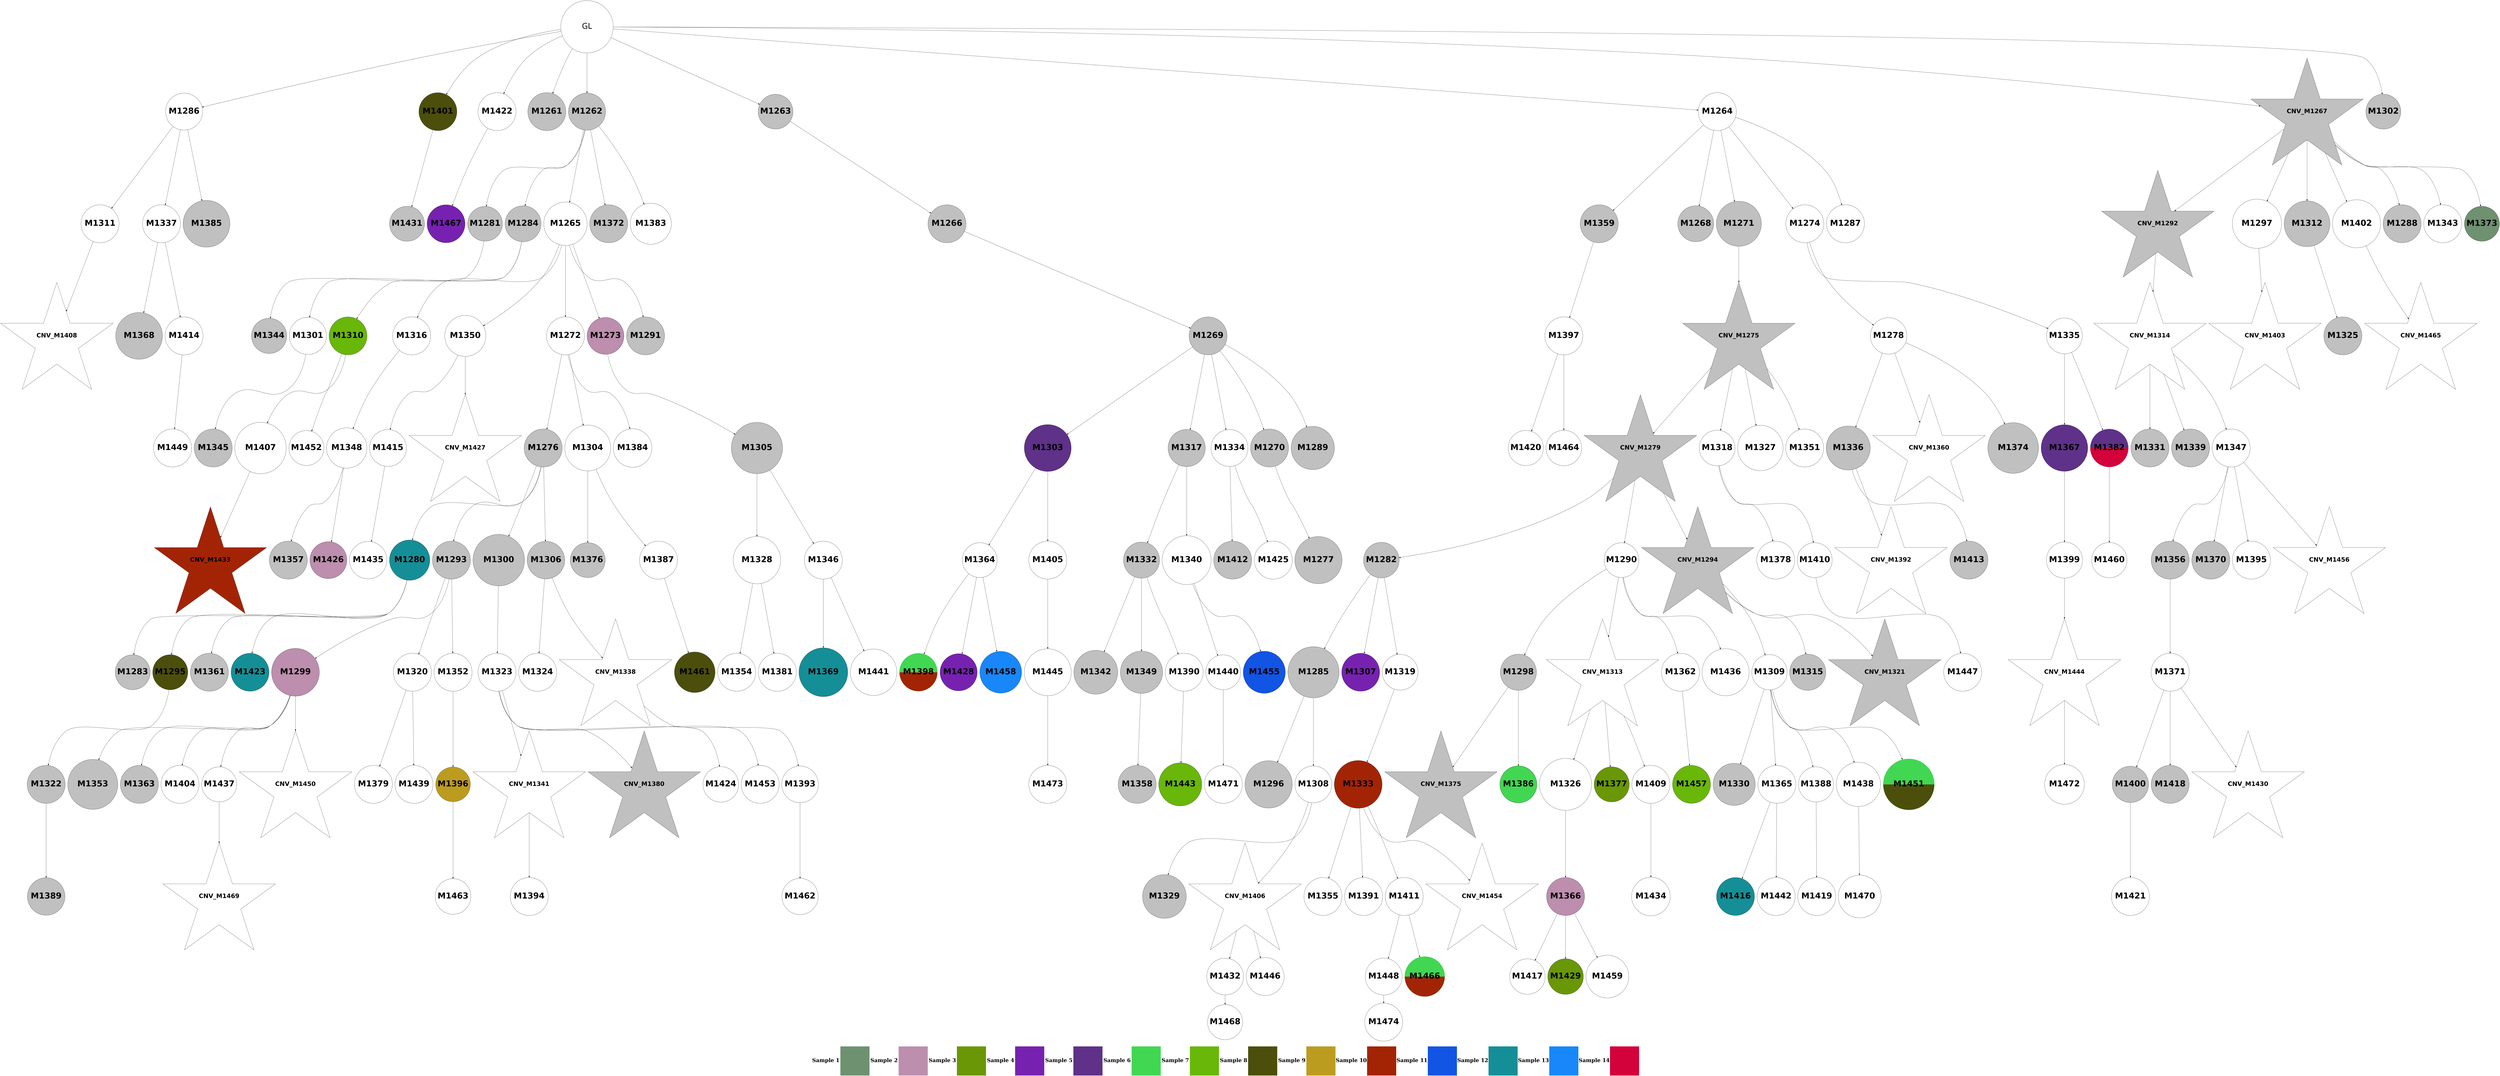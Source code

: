 digraph G { 
rankdir=TB;
1280 -> 1284;
1280 -> 1323;
1280 -> 1332;
1280 -> 1356;
1281 -> 1285;
1281 -> 1298;
1281 -> 1305;
1281 -> 1311;
1283 -> 1341;
1283 -> 1365;
1283 -> 1379;
1284 -> 1287;
1284 -> 1295;
1284 -> 1299;
1285 -> 1288;
1285 -> 1300;
1285 -> 1366;
1285 -> 1428;
1286 -> 1349;
1287 -> 1290;
1287 -> 1312;
1287 -> 1324;
1289 -> 1306;
1289 -> 1315;
1290 -> 1301;
1290 -> 1313;
1291 -> 1316;
1291 -> 1342;
1291 -> 1390;
1295 -> 1303;
1295 -> 1318;
1295 -> 1367;
1295 -> 1441;
1297 -> 1319;
1298 -> 1304;
1298 -> 1325;
1298 -> 1357;
1299 -> 1314;
1299 -> 1320;
1299 -> 1326;
1300 -> 1327;
1302 -> 1408;
1303 -> 1380;
1303 -> 1391;
1304 -> 1358;
1304 -> 1368;
1304 -> 1409;
1304 -> 1442;
1304 -> 1455;
1305 -> 1328;
1306 -> 1350;
1308 -> 1369;
1308 -> 1410;
1309 -> 1381;
1309 -> 1392;
1310 -> 1333;
1310 -> 1351;
1311 -> 1329;
1311 -> 1343;
1313 -> 1334;
1313 -> 1411;
1314 -> 1335;
1314 -> 1370;
1314 -> 1393;
1314 -> 1443;
1314 -> 1456;
1315 -> 1412;
1315 -> 1457;
1316 -> 1413;
1317 -> 1330;
1318 -> 1331;
1318 -> 1382;
1318 -> 1414;
1319 -> 1336;
1319 -> 1344;
1319 -> 1352;
1321 -> 1353;
1322 -> 1337;
1322 -> 1345;
1323 -> 1383;
1323 -> 1415;
1324 -> 1338;
1325 -> 1384;
1325 -> 1444;
1327 -> 1394;
1328 -> 1346;
1328 -> 1385;
1328 -> 1429;
1328 -> 1458;
1331 -> 1371;
1333 -> 1359;
1333 -> 1386;
1337 -> 1347;
1337 -> 1354;
1337 -> 1395;
1338 -> 1360;
1338 -> 1396;
1338 -> 1416;
1338 -> 1459;
1339 -> 1417;
1339 -> 1430;
1340 -> 1372;
1340 -> 1387;
1341 -> 1397;
1341 -> 1418;
1342 -> 1373;
1342 -> 1419;
1343 -> 1398;
1345 -> 1445;
1345 -> 1460;
1346 -> 1399;
1351 -> 1374;
1351 -> 1446;
1352 -> 1361;
1352 -> 1375;
1352 -> 1400;
1352 -> 1461;
1353 -> 1362;
1353 -> 1431;
1354 -> 1363;
1355 -> 1420;
1355 -> 1432;
1357 -> 1401;
1361 -> 1376;
1364 -> 1402;
1367 -> 1462;
1369 -> 1403;
1369 -> 1433;
1369 -> 1463;
1370 -> 1421;
1370 -> 1447;
1371 -> 1422;
1371 -> 1434;
1371 -> 1464;
1372 -> 1404;
1376 -> 1405;
1376 -> 1423;
1376 -> 1435;
1387 -> 1465;
1392 -> 1466;
1393 -> 1424;
1395 -> 1448;
1398 -> 1467;
1401 -> 1468;
1402 -> 1425;
1402 -> 1469;
1404 -> 1449;
1405 -> 1426;
1406 -> 1436;
1407 -> 1470;
1410 -> 1450;
1411 -> 1437;
1411 -> 1451;
1412 -> 1438;
1414 -> 1439;
1415 -> 1452;
1416 -> 1453;
1416 -> 1471;
1419 -> 1454;
1420 -> 1440;
1427 -> 1472;
1437 -> 1473;
1442 -> 1474;
1443 -> 1475;
1445 -> 1476;
1449 -> 1477;
1450 -> 1478;
1453 -> 1479;
1265 -> 1266;
1265 -> 1267;
1265 -> 1268;
1265 -> 1269;
1265 -> 1272;
1265 -> 1291;
1265 -> 1307;
1265 -> 1406;
1265 -> 1427;
1267 -> 1270;
1267 -> 1286;
1267 -> 1289;
1267 -> 1377;
1267 -> 1388;
1268 -> 1271;
1269 -> 1273;
1269 -> 1276;
1269 -> 1279;
1269 -> 1292;
1269 -> 1364;
1270 -> 1277;
1270 -> 1278;
1270 -> 1296;
1270 -> 1321;
1270 -> 1355;
1271 -> 1274;
1272 -> 1293;
1272 -> 1297;
1272 -> 1302;
1272 -> 1317;
1272 -> 1348;
1272 -> 1378;
1272 -> 1407;
1274 -> 1275;
1274 -> 1294;
1274 -> 1308;
1274 -> 1322;
1274 -> 1339;
1275 -> 1282;
1276 -> 1280;
1277 -> 1281;
1277 -> 1309;
1277 -> 1389;
1278 -> 1310;
1279 -> 1283;
1279 -> 1340;
1354 [shape=circle style=filled fillcolor=grey fontname="helvetica-bold" fontsize=56 label="M1349" width=4.03 height=2 ];
1387 [shape=circle style=wedged color="#5f3189:#d3023a" fontname="helvetica-bold" fontsize=56 label="M1382" width=1.4 height=2 ];
1395 [shape=circle style=filled fillcolor=white fontname="helvetica-bold" fontsize=56 label="M1390" width=0.53 height=2 ];
1448 [shape=circle style=filled fillcolor="#69b709" fontname="helvetica-bold" fontsize=56 label="M1443" width=4.11 height=2 ];
1282 [shape=circle style=filled fillcolor=grey fontname="helvetica-bold" fontsize=56 label="M1277" width=4.5 height=2 ];
1457 [shape=circle style=filled fillcolor=white fontname="helvetica-bold" fontsize=56 label="M1452" width=3.33 height=2 ];
1286 [shape=circle style=filled fillcolor=grey fontname="helvetica-bold" fontsize=56 label="M1281" width=3.26 height=2 ];
1454 [shape=circle style=filled fillcolor=white fontname="helvetica-bold" fontsize=56 label="M1449" width=1.01 height=2 ];
1321 [shape=circle style=filled fillcolor=white fontname="helvetica-bold" fontsize=56 label="M1316" width=0.36 height=2 ];
1301 [shape=circle style=filled fillcolor=grey fontname="helvetica-bold" fontsize=56 label="M1296" width=4.51 height=2 ];
1279 [shape=circle style=filled fillcolor=white fontname="helvetica-bold" fontsize=56 label="M1274" width=0.67 height=2 ];
1366 [shape=circle style=filled fillcolor=grey fontname="helvetica-bold" fontsize=56 label="M1361" width=1.77 height=2 ];
1362 [shape=circle style=filled fillcolor=grey fontname="helvetica-bold" fontsize=56 label="M1357" width=1.1 height=2 ];
1475 [shape=circle style=filled fillcolor=white fontname="helvetica-bold" fontsize=56 label="M1470" width=4.08 height=2 ];
1307 [shape=circle style=filled fillcolor=grey fontname="helvetica-bold" fontsize=56 label="M1302" width=3.21 height=2 ];
1374 [shape=circle style=filled fillcolor="#148f97" fontname="helvetica-bold" fontsize=56 label="M1369" width=4.65 height=2 ];
1389 [shape=circle style=filled fillcolor=white fontname="helvetica-bold" fontsize=56 label="M1384" width=3.68 height=2 ];
1305 [shape=circle style=filled fillcolor=grey fontname="helvetica-bold" fontsize=56 label="M1300" width=4.91 height=2 ];
1309 [shape=circle style=filled fillcolor=white fontname="helvetica-bold" fontsize=56 label="M1304" width=4.37 height=2 ];
1392 [shape=circle style=filled fillcolor=white fontname="helvetica-bold" fontsize=56 label="M1387" width=0.59 height=2 ];
1359 [shape=circle style=filled fillcolor=white fontname="helvetica-bold" fontsize=56 label="M1354" width=1.23 height=2 ];
1378 [shape=circle style=filled fillcolor="#6e9170" fontname="helvetica-bold" fontsize=56 label="M1373" width=3.1 height=2 ];
1290 [shape=circle style=filled fillcolor=grey fontname="helvetica-bold" fontsize=56 label="M1285" width=4.87 height=2 ];
1275 [shape=circle style=filled fillcolor=grey fontname="helvetica-bold" fontsize=56 label="M1270" width=0.87 height=2 ];
1325 [shape=circle style=filled fillcolor=white fontname="helvetica-bold" fontsize=56 label="M1320" width=1.19 height=2 ];
1386 [shape=circle style=filled fillcolor=white fontname="helvetica-bold" fontsize=56 label="M1381" width=0.87 height=2 ];
1447 [shape=circle style=filled fillcolor=white fontname="helvetica-bold" fontsize=56 label="M1442" width=1.31 height=2 ];
1328 [shape=circle style=filled fillcolor=white fontname="helvetica-bold" fontsize=56 label="M1323" width=0.4 height=2 ];
1341 [shape=circle style=filled fillcolor=grey fontname="helvetica-bold" fontsize=56 label="M1336" width=4.2 height=2 ];
1406 [shape=circle style=filled fillcolor="#4c4f0b" fontname="helvetica-bold" fontsize=56 label="M1401" width=0.08 height=2 ];
1302 [shape=circle style=filled fillcolor=white fontname="helvetica-bold" fontsize=56 label="M1297" width=4.7 height=2 ];
1474 [shape=star style=filled fillcolor=white fontname="helvetica-bold" fontsize=42 label="CNV_M1469"];
1471 [shape=circle style=wedged color="#41d752:#a32404" fontname="helvetica-bold" fontsize=56 label="M1466" width=3.82 height=2 ];
1459 [shape=star style=filled fillcolor=white fontname="helvetica-bold" fontsize=42 label="CNV_M1454"];
1428 [shape=circle style=filled fillcolor="#148f97" fontname="helvetica-bold" fontsize=56 label="M1423" width=0.93 height=2 ];
1422 [shape=circle style=filled fillcolor=white fontname="helvetica-bold" fontsize=56 label="M1417" width=2.78 height=2 ];
1329 [shape=circle style=filled fillcolor=white fontname="helvetica-bold" fontsize=56 label="M1324" width=0.21 height=2 ];
1394 [shape=circle style=filled fillcolor=grey fontname="helvetica-bold" fontsize=56 label="M1389" width=2.08 height=2 ];
1437 [shape=circle style=filled fillcolor=white fontname="helvetica-bold" fontsize=56 label="M1432" width=2.28 height=2 ];
1450 [shape=circle style=filled fillcolor=white fontname="helvetica-bold" fontsize=56 label="M1445" width=4.47 height=2 ];
1478 [shape=circle style=filled fillcolor=white fontname="helvetica-bold" fontsize=56 label="M1473" width=0.85 height=2 ];
1403 [shape=circle style=wedged color="#41d752:#a32404" fontname="helvetica-bold" fontsize=56 label="M1398" width=0.71 height=2 ];
1291 [shape=circle style=filled fillcolor=white fontname="helvetica-bold" fontsize=56 label="M1286" width=3.53 height=2 ];
1373 [shape=circle style=filled fillcolor=grey fontname="helvetica-bold" fontsize=56 label="M1368" width=4.46 height=2 ];
1331 [shape=circle style=filled fillcolor=white fontname="helvetica-bold" fontsize=56 label="M1326" width=4.96 height=2 ];
1311 [shape=circle style=filled fillcolor=grey fontname="helvetica-bold" fontsize=56 label="M1306" width=3.59 height=2 ];
1303 [shape=circle style=filled fillcolor=grey fontname="helvetica-bold" fontsize=56 label="M1298" width=2.44 height=2 ];
1265 [label="GL" fontname="arial-bold" fontsize=56 width=5 height=5];
1287 [shape=circle style=filled fillcolor=grey fontname="helvetica-bold" fontsize=56 label="M1282" width=2.71 height=2 ];
1466 [shape=circle style=filled fillcolor="#4c4f0b" fontname="helvetica-bold" fontsize=56 label="M1461" width=3.87 height=2 ];
1435 [shape=star style=filled fillcolor=white fontname="helvetica-bold" fontsize=42 label="CNV_M1430"];
1456 [shape=circle style=wedged color="#41d752:#4c4f0b" fontname="helvetica-bold" fontsize=56 label="M1451" width=4.87 height=2 ];
1380 [shape=star style=filled fillcolor=grey fontname="helvetica-bold" fontsize=42 label="CNV_M1375"];
1310 [shape=circle style=filled fillcolor=grey fontname="helvetica-bold" fontsize=56 label="M1305" width=4.89 height=2 ];
1324 [shape=circle style=filled fillcolor=white fontname="helvetica-bold" fontsize=56 label="M1319" width=3.41 height=2 ];
1463 [shape=circle style=filled fillcolor="#1887fa" fontname="helvetica-bold" fontsize=56 label="M1458" width=3.99 height=2 ];
1370 [shape=circle style=filled fillcolor=white fontname="helvetica-bold" fontsize=56 label="M1365" width=3.61 height=2 ];
1336 [shape=circle style=filled fillcolor=grey fontname="helvetica-bold" fontsize=56 label="M1331" width=0.06 height=2 ];
1426 [shape=circle style=filled fillcolor=white fontname="helvetica-bold" fontsize=56 label="M1421" width=1.5 height=2 ];
1314 [shape=circle style=filled fillcolor=white fontname="helvetica-bold" fontsize=56 label="M1309" width=2.89 height=2 ];
1390 [shape=circle style=filled fillcolor=grey fontname="helvetica-bold" fontsize=56 label="M1385" width=4.46 height=2 ];
1339 [shape=circle style=filled fillcolor=white fontname="helvetica-bold" fontsize=56 label="M1334" width=2.24 height=2 ];
1320 [shape=circle style=filled fillcolor=grey fontname="helvetica-bold" fontsize=56 label="M1315" width=2.43 height=2 ];
1350 [shape=circle style=filled fillcolor=grey fontname="helvetica-bold" fontsize=56 label="M1345" width=1.65 height=2 ];
1348 [shape=circle style=filled fillcolor=white fontname="helvetica-bold" fontsize=56 label="M1343" width=1.94 height=2 ];
1409 [shape=circle style=filled fillcolor=white fontname="helvetica-bold" fontsize=56 label="M1404" width=1.74 height=2 ];
1347 [shape=circle style=filled fillcolor=grey fontname="helvetica-bold" fontsize=56 label="M1342" width=4.18 height=2 ];
1400 [shape=circle style=filled fillcolor=white fontname="helvetica-bold" fontsize=56 label="M1395" width=0.1 height=2 ];
1300 [shape=circle style=filled fillcolor="#4c4f0b" fontname="helvetica-bold" fontsize=56 label="M1295" width=2.99 height=2 ];
1363 [shape=circle style=filled fillcolor=grey fontname="helvetica-bold" fontsize=56 label="M1358" width=1.35 height=2 ];
1346 [shape=star style=filled fillcolor=white fontname="helvetica-bold" fontsize=42 label="CNV_M1341"];
1369 [shape=circle style=filled fillcolor=white fontname="helvetica-bold" fontsize=56 label="M1364" width=3.14 height=2 ];
1417 [shape=circle style=filled fillcolor=grey fontname="helvetica-bold" fontsize=56 label="M1412" width=1.08 height=2 ];
1407 [shape=circle style=filled fillcolor=white fontname="helvetica-bold" fontsize=56 label="M1402" width=4.59 height=2 ];
1396 [shape=circle style=filled fillcolor=white fontname="helvetica-bold" fontsize=56 label="M1391" width=0.59 height=2 ];
1293 [shape=circle style=filled fillcolor=grey fontname="helvetica-bold" fontsize=56 label="M1288" width=0.19 height=2 ];
1323 [shape=circle style=filled fillcolor=white fontname="helvetica-bold" fontsize=56 label="M1318" width=3.4 height=2 ];
1443 [shape=circle style=filled fillcolor=white fontname="helvetica-bold" fontsize=56 label="M1438" width=4.22 height=2 ];
1416 [shape=circle style=filled fillcolor=white fontname="helvetica-bold" fontsize=56 label="M1411" width=1.28 height=2 ];
1423 [shape=circle style=filled fillcolor=grey fontname="helvetica-bold" fontsize=56 label="M1418" width=0.29 height=2 ];
1355 [shape=circle style=filled fillcolor=white fontname="helvetica-bold" fontsize=56 label="M1350" width=3.91 height=2 ];
1465 [shape=circle style=filled fillcolor=white fontname="helvetica-bold" fontsize=56 label="M1460" width=2.83 height=2 ];
1433 [shape=circle style=filled fillcolor="#7721b1" fontname="helvetica-bold" fontsize=56 label="M1428" width=2.17 height=2 ];
1288 [shape=circle style=filled fillcolor=grey fontname="helvetica-bold" fontsize=56 label="M1283" width=3.19 height=2 ];
1469 [shape=circle style=filled fillcolor=white fontname="helvetica-bold" fontsize=56 label="M1464" width=2.68 height=2 ];
1379 [shape=circle style=filled fillcolor=grey fontname="helvetica-bold" fontsize=56 label="M1374" width=4.83 height=2 ];
1316 [shape=circle style=filled fillcolor=white fontname="helvetica-bold" fontsize=56 label="M1311" width=1.89 height=2 ];
1477 [shape=circle style=filled fillcolor=white fontname="helvetica-bold" fontsize=56 label="M1472" width=3.79 height=2 ];
1462 [shape=circle style=filled fillcolor="#69b709" fontname="helvetica-bold" fontsize=56 label="M1457" width=0.1 height=2 ];
1427 [shape=circle style=filled fillcolor=white fontname="helvetica-bold" fontsize=56 label="M1422" width=0.53 height=2 ];
1476 [shape=circle style=filled fillcolor=white fontname="helvetica-bold" fontsize=56 label="M1471" width=1.3 height=2 ];
1315 [shape=circle style=filled fillcolor="#69b709" fontname="helvetica-bold" fontsize=56 label="M1310" width=0.24 height=2 ];
1278 [shape=circle style=filled fillcolor="#bd8eae" fontname="helvetica-bold" fontsize=56 label="M1273" width=3.51 height=2 ];
1398 [shape=circle style=filled fillcolor=white fontname="helvetica-bold" fontsize=56 label="M1393" width=3.5 height=2 ];
1388 [shape=circle style=filled fillcolor=white fontname="helvetica-bold" fontsize=56 label="M1383" width=3.92 height=2 ];
1411 [shape=star style=filled fillcolor=white fontname="helvetica-bold" fontsize=42 label="CNV_M1406"];
1410 [shape=circle style=filled fillcolor=white fontname="helvetica-bold" fontsize=56 label="M1405" width=1.49 height=2 ];
1322 [shape=circle style=filled fillcolor=grey fontname="helvetica-bold" fontsize=56 label="M1317" width=2.17 height=2 ];
1353 [shape=circle style=filled fillcolor=white fontname="helvetica-bold" fontsize=56 label="M1348" width=3.85 height=2 ];
1289 [shape=circle style=filled fillcolor=grey fontname="helvetica-bold" fontsize=56 label="M1284" width=3.43 height=2 ];
1344 [shape=circle style=filled fillcolor=grey fontname="helvetica-bold" fontsize=56 label="M1339" width=0.79 height=2 ];
1381 [shape=circle style=filled fillcolor=grey fontname="helvetica-bold" fontsize=56 label="M1376" width=3.2 height=2 ];
1304 [shape=circle style=filled fillcolor="#bd8eae" fontname="helvetica-bold" fontsize=56 label="M1299" width=4.56 height=2 ];
1349 [shape=circle style=filled fillcolor=grey fontname="helvetica-bold" fontsize=56 label="M1344" width=2.96 height=2 ];
1267 [shape=circle style=filled fillcolor=grey fontname="helvetica-bold" fontsize=56 label="M1262" width=2.2 height=2 ];
1296 [shape=circle style=filled fillcolor=grey fontname="helvetica-bold" fontsize=56 label="M1291" width=1.07 height=2 ];
1272 [shape=star style=filled fillcolor=grey fontname="helvetica-bold" fontsize=42 label="CNV_M1267"];
1281 [shape=circle style=filled fillcolor=grey fontname="helvetica-bold" fontsize=56 label="M1276" width=1.34 height=2 ];
1285 [shape=circle style=filled fillcolor="#148f97" fontname="helvetica-bold" fontsize=56 label="M1280" width=3.85 height=2 ];
1294 [shape=circle style=filled fillcolor=grey fontname="helvetica-bold" fontsize=56 label="M1289" width=4.12 height=2 ];
1356 [shape=circle style=filled fillcolor=white fontname="helvetica-bold" fontsize=56 label="M1351" width=1.83 height=2 ];
1460 [shape=circle style=filled fillcolor="#1254e4" fontname="helvetica-bold" fontsize=56 label="M1455" width=4.02 height=2 ];
1326 [shape=star style=filled fillcolor=grey fontname="helvetica-bold" fontsize=42 label="CNV_M1321"];
1351 [shape=circle style=filled fillcolor=white fontname="helvetica-bold" fontsize=56 label="M1346" width=0.85 height=2 ];
1385 [shape=star style=filled fillcolor=grey fontname="helvetica-bold" fontsize=42 label="CNV_M1380"];
1317 [shape=circle style=filled fillcolor=grey fontname="helvetica-bold" fontsize=56 label="M1312" width=4.36 height=2 ];
1440 [shape=circle style=filled fillcolor=white fontname="helvetica-bold" fontsize=56 label="M1435" width=3.57 height=2 ];
1399 [shape=circle style=filled fillcolor=white fontname="helvetica-bold" fontsize=56 label="M1394" width=0.98 height=2 ];
1412 [shape=circle style=filled fillcolor=white fontname="helvetica-bold" fontsize=56 label="M1407" width=4.9 height=2 ];
1414 [shape=circle style=filled fillcolor=white fontname="helvetica-bold" fontsize=56 label="M1409" width=0.56 height=2 ];
1439 [shape=circle style=filled fillcolor=white fontname="helvetica-bold" fontsize=56 label="M1434" width=3.68 height=2 ];
1371 [shape=circle style=filled fillcolor="#bd8eae" fontname="helvetica-bold" fontsize=56 label="M1366" width=1.7 height=2 ];
1446 [shape=circle style=filled fillcolor=white fontname="helvetica-bold" fontsize=56 label="M1441" width=4.43 height=2 ];
1418 [shape=circle style=filled fillcolor=grey fontname="helvetica-bold" fontsize=56 label="M1413" width=1.38 height=2 ];
1420 [shape=circle style=filled fillcolor=white fontname="helvetica-bold" fontsize=56 label="M1415" width=3.52 height=2 ];
1335 [shape=circle style=filled fillcolor=grey fontname="helvetica-bold" fontsize=56 label="M1330" width=4.01 height=2 ];
1295 [shape=circle style=filled fillcolor=white fontname="helvetica-bold" fontsize=56 label="M1290" width=3.28 height=2 ];
1269 [shape=circle style=filled fillcolor=white fontname="helvetica-bold" fontsize=56 label="M1264" width=1.88 height=2 ];
1391 [shape=circle style=filled fillcolor="#41d752" fontname="helvetica-bold" fontsize=56 label="M1386" width=2.18 height=2 ];
1436 [shape=circle style=filled fillcolor=grey fontname="helvetica-bold" fontsize=56 label="M1431" width=3.34 height=2 ];
1372 [shape=circle style=filled fillcolor="#5f3189" fontname="helvetica-bold" fontsize=56 label="M1367" width=4.45 height=2 ];
1343 [shape=star style=filled fillcolor=white fontname="helvetica-bold" fontsize=42 label="CNV_M1338"];
1342 [shape=circle style=filled fillcolor=white fontname="helvetica-bold" fontsize=56 label="M1337" width=1.5 height=2 ];
1479 [shape=circle style=filled fillcolor=white fontname="helvetica-bold" fontsize=56 label="M1474" width=1.76 height=2 ];
1419 [shape=circle style=filled fillcolor=white fontname="helvetica-bold" fontsize=56 label="M1414" width=0.38 height=2 ];
1280 [shape=star style=filled fillcolor=grey fontname="helvetica-bold" fontsize=42 label="CNV_M1275"];
1441 [shape=circle style=filled fillcolor=white fontname="helvetica-bold" fontsize=56 label="M1436" width=4.49 height=2 ];
1292 [shape=circle style=filled fillcolor=white fontname="helvetica-bold" fontsize=56 label="M1287" width=1.01 height=2 ];
1357 [shape=circle style=filled fillcolor=white fontname="helvetica-bold" fontsize=56 label="M1352" width=1.22 height=2 ];
1283 [shape=circle style=filled fillcolor=white fontname="helvetica-bold" fontsize=56 label="M1278" width=2.33 height=2 ];
1405 [shape=circle style=filled fillcolor=grey fontname="helvetica-bold" fontsize=56 label="M1400" width=2.39 height=2 ];
1376 [shape=circle style=filled fillcolor=white fontname="helvetica-bold" fontsize=56 label="M1371" width=0.5 height=2 ];
1297 [shape=star style=filled fillcolor=grey fontname="helvetica-bold" fontsize=42 label="CNV_M1292"];
1473 [shape=circle style=filled fillcolor=white fontname="helvetica-bold" fontsize=56 label="M1468" width=2.94 height=2 ];
1404 [shape=circle style=filled fillcolor=white fontname="helvetica-bold" fontsize=56 label="M1399" width=3.45 height=2 ];
1451 [shape=circle style=filled fillcolor=white fontname="helvetica-bold" fontsize=56 label="M1446" width=1.02 height=2 ];
1453 [shape=circle style=filled fillcolor=white fontname="helvetica-bold" fontsize=56 label="M1448" width=2.22 height=2 ];
1377 [shape=circle style=filled fillcolor=grey fontname="helvetica-bold" fontsize=56 label="M1372" width=0.76 height=2 ];
1358 [shape=circle style=filled fillcolor=grey fontname="helvetica-bold" fontsize=56 label="M1353" width=4.77 height=2 ];
1429 [shape=circle style=filled fillcolor=white fontname="helvetica-bold" fontsize=56 label="M1424" width=2.72 height=2 ];
1393 [shape=circle style=filled fillcolor=white fontname="helvetica-bold" fontsize=56 label="M1388" width=2.97 height=2 ];
1284 [shape=star style=filled fillcolor=grey fontname="helvetica-bold" fontsize=42 label="CNV_M1279"];
1277 [shape=circle style=filled fillcolor=white fontname="helvetica-bold" fontsize=56 label="M1272" width=0.76 height=2 ];
1408 [shape=star style=filled fillcolor=white fontname="helvetica-bold" fontsize=42 label="CNV_M1403"];
1276 [shape=circle style=filled fillcolor=grey fontname="helvetica-bold" fontsize=56 label="M1271" width=4.29 height=2 ];
1467 [shape=circle style=filled fillcolor=white fontname="helvetica-bold" fontsize=56 label="M1462" width=2.41 height=2 ];
1432 [shape=star style=filled fillcolor=white fontname="helvetica-bold" fontsize=42 label="CNV_M1427"];
1298 [shape=circle style=filled fillcolor=grey fontname="helvetica-bold" fontsize=56 label="M1293" width=1.12 height=2 ];
1455 [shape=star style=filled fillcolor=white fontname="helvetica-bold" fontsize=42 label="CNV_M1450"];
1397 [shape=star style=filled fillcolor=white fontname="helvetica-bold" fontsize=42 label="CNV_M1392"];
1425 [shape=circle style=filled fillcolor=white fontname="helvetica-bold" fontsize=56 label="M1420" width=2.96 height=2 ];
1274 [shape=circle style=filled fillcolor=grey fontname="helvetica-bold" fontsize=56 label="M1269" width=0.56 height=2 ];
1332 [shape=circle style=filled fillcolor=white fontname="helvetica-bold" fontsize=56 label="M1327" width=4.33 height=2 ];
1449 [shape=star style=filled fillcolor=white fontname="helvetica-bold" fontsize=42 label="CNV_M1444"];
1421 [shape=circle style=filled fillcolor="#148f97" fontname="helvetica-bold" fontsize=56 label="M1416" width=1.1 height=2 ];
1364 [shape=circle style=filled fillcolor=grey fontname="helvetica-bold" fontsize=56 label="M1359" width=0.89 height=2 ];
1268 [shape=circle style=filled fillcolor=grey fontname="helvetica-bold" fontsize=56 label="M1263" width=3.28 height=2 ];
1415 [shape=circle style=filled fillcolor=white fontname="helvetica-bold" fontsize=56 label="M1410" width=3.12 height=2 ];
1361 [shape=circle style=filled fillcolor=grey fontname="helvetica-bold" fontsize=56 label="M1356" width=0.45 height=2 ];
1401 [shape=circle style=filled fillcolor="#bc9c1f" fontname="helvetica-bold" fontsize=56 label="M1396" width=3.31 height=2 ];
1472 [shape=circle style=filled fillcolor="#7721b1" fontname="helvetica-bold" fontsize=56 label="M1467" width=0.99 height=2 ];
1270 [shape=circle style=filled fillcolor=white fontname="helvetica-bold" fontsize=56 label="M1265" width=4.14 height=2 ];
1468 [shape=circle style=filled fillcolor=white fontname="helvetica-bold" fontsize=56 label="M1463" width=2.69 height=2 ];
1312 [shape=circle style=filled fillcolor="#7721b1" fontname="helvetica-bold" fontsize=56 label="M1307" width=1.31 height=2 ];
1319 [shape=star style=filled fillcolor=white fontname="helvetica-bold" fontsize=42 label="CNV_M1314"];
1452 [shape=circle style=filled fillcolor=white fontname="helvetica-bold" fontsize=56 label="M1447" width=1.36 height=2 ];
1368 [shape=circle style=filled fillcolor=grey fontname="helvetica-bold" fontsize=56 label="M1363" width=0.78 height=2 ];
1337 [shape=circle style=filled fillcolor=grey fontname="helvetica-bold" fontsize=56 label="M1332" width=2.48 height=2 ];
1470 [shape=star style=filled fillcolor=white fontname="helvetica-bold" fontsize=42 label="CNV_M1465"];
1365 [shape=star style=filled fillcolor=white fontname="helvetica-bold" fontsize=42 label="CNV_M1360"];
1367 [shape=circle style=filled fillcolor=white fontname="helvetica-bold" fontsize=56 label="M1362" width=1.4 height=2 ];
1273 [shape=circle style=filled fillcolor=grey fontname="helvetica-bold" fontsize=56 label="M1268" width=2.57 height=2 ];
1340 [shape=circle style=filled fillcolor=white fontname="helvetica-bold" fontsize=56 label="M1335" width=2.63 height=2 ];
1306 [shape=circle style=filled fillcolor=white fontname="helvetica-bold" fontsize=56 label="M1301" width=2.17 height=2 ];
1375 [shape=circle style=filled fillcolor=grey fontname="helvetica-bold" fontsize=56 label="M1370" width=0.84 height=2 ];
1352 [shape=circle style=filled fillcolor=white fontname="helvetica-bold" fontsize=56 label="M1347" width=0.38 height=2 ];
1402 [shape=circle style=filled fillcolor=white fontname="helvetica-bold" fontsize=56 label="M1397" width=1.41 height=2 ];
1338 [shape=circle style=filled fillcolor="#a32404" fontname="helvetica-bold" fontsize=56 label="M1333" width=4.56 height=2 ];
1333 [shape=circle style=filled fillcolor=white fontname="helvetica-bold" fontsize=56 label="M1328" width=4.51 height=2 ];
1383 [shape=circle style=filled fillcolor=white fontname="helvetica-bold" fontsize=56 label="M1378" width=1.42 height=2 ];
1299 [shape=star style=filled fillcolor=grey fontname="helvetica-bold" fontsize=42 label="CNV_M1294"];
1382 [shape=circle style=filled fillcolor="#699705" fontname="helvetica-bold" fontsize=56 label="M1377" width=2.98 height=2 ];
1271 [shape=circle style=filled fillcolor=grey fontname="helvetica-bold" fontsize=56 label="M1266" width=0.9 height=2 ];
1442 [shape=circle style=filled fillcolor=white fontname="helvetica-bold" fontsize=56 label="M1437" width=3.09 height=2 ];
1330 [shape=circle style=filled fillcolor=grey fontname="helvetica-bold" fontsize=56 label="M1325" width=0.8 height=2 ];
1464 [shape=circle style=filled fillcolor=white fontname="helvetica-bold" fontsize=56 label="M1459" width=4.08 height=2 ];
1318 [shape=star style=filled fillcolor=white fontname="helvetica-bold" fontsize=42 label="CNV_M1313"];
1308 [shape=circle style=filled fillcolor="#5f3189" fontname="helvetica-bold" fontsize=56 label="M1303" width=4.47 height=2 ];
1444 [shape=circle style=filled fillcolor=white fontname="helvetica-bold" fontsize=56 label="M1439" width=0.98 height=2 ];
1461 [shape=star style=filled fillcolor=white fontname="helvetica-bold" fontsize=42 label="CNV_M1456"];
1266 [shape=circle style=filled fillcolor=grey fontname="helvetica-bold" fontsize=56 label="M1261" width=1.23 height=2 ];
1438 [shape=star style=filled fillcolor="#a32404" fontname="helvetica-bold" fontsize=42 label="CNV_M1433"];
1434 [shape=circle style=filled fillcolor="#699705" fontname="helvetica-bold" fontsize=56 label="M1429" width=2.71 height=2 ];
1334 [shape=circle style=filled fillcolor=grey fontname="helvetica-bold" fontsize=56 label="M1329" width=4.17 height=2 ];
1327 [shape=circle style=filled fillcolor=grey fontname="helvetica-bold" fontsize=56 label="M1322" width=0.22 height=2 ];
1313 [shape=circle style=filled fillcolor=white fontname="helvetica-bold" fontsize=56 label="M1308" width=2.26 height=2 ];
1424 [shape=circle style=filled fillcolor=white fontname="helvetica-bold" fontsize=56 label="M1419" width=1.87 height=2 ];
1458 [shape=circle style=filled fillcolor=white fontname="helvetica-bold" fontsize=56 label="M1453" width=1.15 height=2 ];
1360 [shape=circle style=filled fillcolor=white fontname="helvetica-bold" fontsize=56 label="M1355" width=0.34 height=2 ];
1345 [shape=circle style=filled fillcolor=white fontname="helvetica-bold" fontsize=56 label="M1340" width=4.67 height=2 ];
1431 [shape=circle style=filled fillcolor="#bd8eae" fontname="helvetica-bold" fontsize=56 label="M1426" width=2.21 height=2 ];
1445 [shape=circle style=filled fillcolor=white fontname="helvetica-bold" fontsize=56 label="M1440" width=3.22 height=2 ];
1430 [shape=circle style=filled fillcolor=white fontname="helvetica-bold" fontsize=56 label="M1425" width=0.68 height=2 ];
1413 [shape=star style=filled fillcolor=white fontname="helvetica-bold" fontsize=42 label="CNV_M1408"];
1384 [shape=circle style=filled fillcolor=white fontname="helvetica-bold" fontsize=56 label="M1379" width=1.52 height=2 ];
{rank=sink;
Legend[shape=none, margin=0, label=<<TABLE border="0" cellborder="0" cellspacing="0"> 
<TR><TD width="200" height="200" colspan="1"><FONT POINT-SIZE="36.0"><B>Sample 1</B></FONT></TD><TD width="200" height="200" colspan="1" BGCOLOR="#6e9170"></TD>
<TD width="200" height="200" colspan="1"><FONT POINT-SIZE="36.0"><B>Sample 2</B></FONT></TD><TD width="200" height="200" colspan="1" BGCOLOR="#bd8eae"></TD>
<TD width="200" height="200" colspan="1"><FONT POINT-SIZE="36.0"><B>Sample 3</B></FONT></TD><TD width="200" height="200" colspan="1" BGCOLOR="#699705"></TD>
<TD width="200" height="200" colspan="1"><FONT POINT-SIZE="36.0"><B>Sample 4</B></FONT></TD><TD width="200" height="200" colspan="1" BGCOLOR="#7721b1"></TD>
<TD width="200" height="200" colspan="1"><FONT POINT-SIZE="36.0"><B>Sample 5</B></FONT></TD><TD width="200" height="200" colspan="1" BGCOLOR="#5f3189"></TD>
<TD width="200" height="200" colspan="1"><FONT POINT-SIZE="36.0"><B>Sample 6</B></FONT></TD><TD width="200" height="200" colspan="1" BGCOLOR="#41d752"></TD>
<TD width="200" height="200" colspan="1"><FONT POINT-SIZE="36.0"><B>Sample 7</B></FONT></TD><TD width="200" height="200" colspan="1" BGCOLOR="#69b709"></TD>
<TD width="200" height="200" colspan="1"><FONT POINT-SIZE="36.0"><B>Sample 8</B></FONT></TD><TD width="200" height="200" colspan="1" BGCOLOR="#4c4f0b"></TD>
<TD width="200" height="200" colspan="1"><FONT POINT-SIZE="36.0"><B>Sample 9</B></FONT></TD><TD width="200" height="200" colspan="1" BGCOLOR="#bc9c1f"></TD>
<TD width="200" height="200" colspan="1"><FONT POINT-SIZE="36.0"><B>Sample 10</B></FONT></TD><TD width="200" height="200" colspan="1" BGCOLOR="#a32404"></TD>
<TD width="200" height="200" colspan="1"><FONT POINT-SIZE="36.0"><B>Sample 11</B></FONT></TD><TD width="200" height="200" colspan="1" BGCOLOR="#1254e4"></TD>
<TD width="200" height="200" colspan="1"><FONT POINT-SIZE="36.0"><B>Sample 12</B></FONT></TD><TD width="200" height="200" colspan="1" BGCOLOR="#148f97"></TD>
<TD width="200" height="200" colspan="1"><FONT POINT-SIZE="36.0"><B>Sample 13</B></FONT></TD><TD width="200" height="200" colspan="1" BGCOLOR="#1887fa"></TD>
<TD width="200" height="200" colspan="1"><FONT POINT-SIZE="36.0"><B>Sample 14</B></FONT></TD><TD width="200" height="200" colspan="1" BGCOLOR="#d3023a"></TD>
</TR></TABLE>>];
} 
}